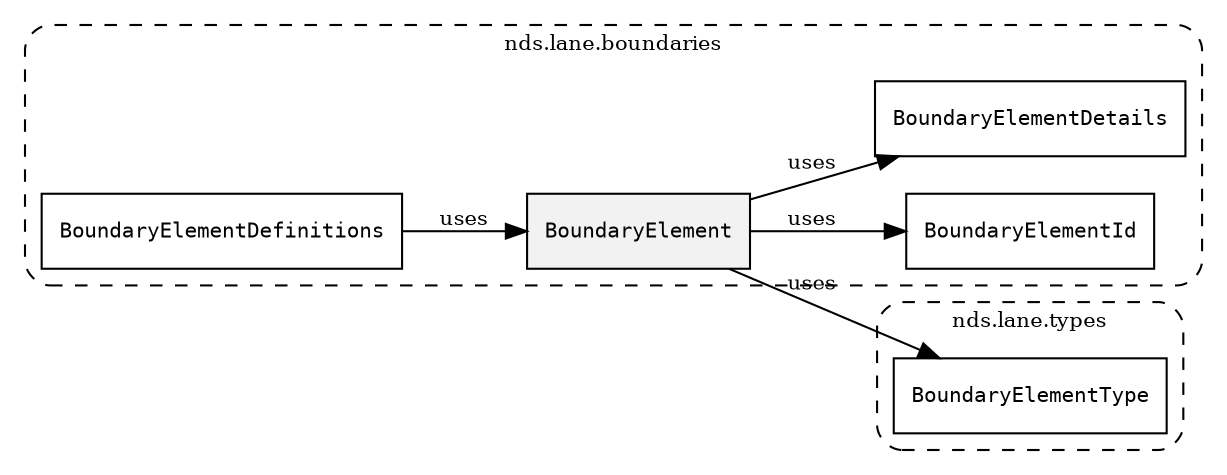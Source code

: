 /**
 * This dot file creates symbol collaboration diagram for BoundaryElement.
 */
digraph ZSERIO
{
    node [shape=box, fontsize=10];
    rankdir="LR";
    fontsize=10;
    tooltip="BoundaryElement collaboration diagram";

    subgraph "cluster_nds.lane.boundaries"
    {
        style="dashed, rounded";
        label="nds.lane.boundaries";
        tooltip="Package nds.lane.boundaries";
        href="../../../content/packages/nds.lane.boundaries.html#Package-nds-lane-boundaries";
        target="_parent";

        "BoundaryElement" [style="filled", fillcolor="#0000000D", target="_parent", label=<<font face="monospace"><table align="center" border="0" cellspacing="0" cellpadding="0"><tr><td href="../../../content/packages/nds.lane.boundaries.html#Structure-BoundaryElement" title="Structure defined in nds.lane.boundaries">BoundaryElement</td></tr></table></font>>];
        "BoundaryElementId" [target="_parent", label=<<font face="monospace"><table align="center" border="0" cellspacing="0" cellpadding="0"><tr><td href="../../../content/packages/nds.lane.boundaries.html#Subtype-BoundaryElementId" title="Subtype defined in nds.lane.boundaries">BoundaryElementId</td></tr></table></font>>];
        "BoundaryElementDetails" [target="_parent", label=<<font face="monospace"><table align="center" border="0" cellspacing="0" cellpadding="0"><tr><td href="../../../content/packages/nds.lane.boundaries.html#Choice-BoundaryElementDetails" title="Choice defined in nds.lane.boundaries">BoundaryElementDetails</td></tr></table></font>>];
        "BoundaryElementDefinitions" [target="_parent", label=<<font face="monospace"><table align="center" border="0" cellspacing="0" cellpadding="0"><tr><td href="../../../content/packages/nds.lane.boundaries.html#Structure-BoundaryElementDefinitions" title="Structure defined in nds.lane.boundaries">BoundaryElementDefinitions</td></tr></table></font>>];
    }

    subgraph "cluster_nds.lane.types"
    {
        style="dashed, rounded";
        label="nds.lane.types";
        tooltip="Package nds.lane.types";
        href="../../../content/packages/nds.lane.types.html#Package-nds-lane-types";
        target="_parent";

        "BoundaryElementType" [target="_parent", label=<<font face="monospace"><table align="center" border="0" cellspacing="0" cellpadding="0"><tr><td href="../../../content/packages/nds.lane.types.html#Enum-BoundaryElementType" title="Enum defined in nds.lane.types">BoundaryElementType</td></tr></table></font>>];
    }

    "BoundaryElement" -> "BoundaryElementId" [label="uses", fontsize=10];
    "BoundaryElement" -> "BoundaryElementType" [label="uses", fontsize=10];
    "BoundaryElement" -> "BoundaryElementDetails" [label="uses", fontsize=10];
    "BoundaryElementDefinitions" -> "BoundaryElement" [label="uses", fontsize=10];
}
